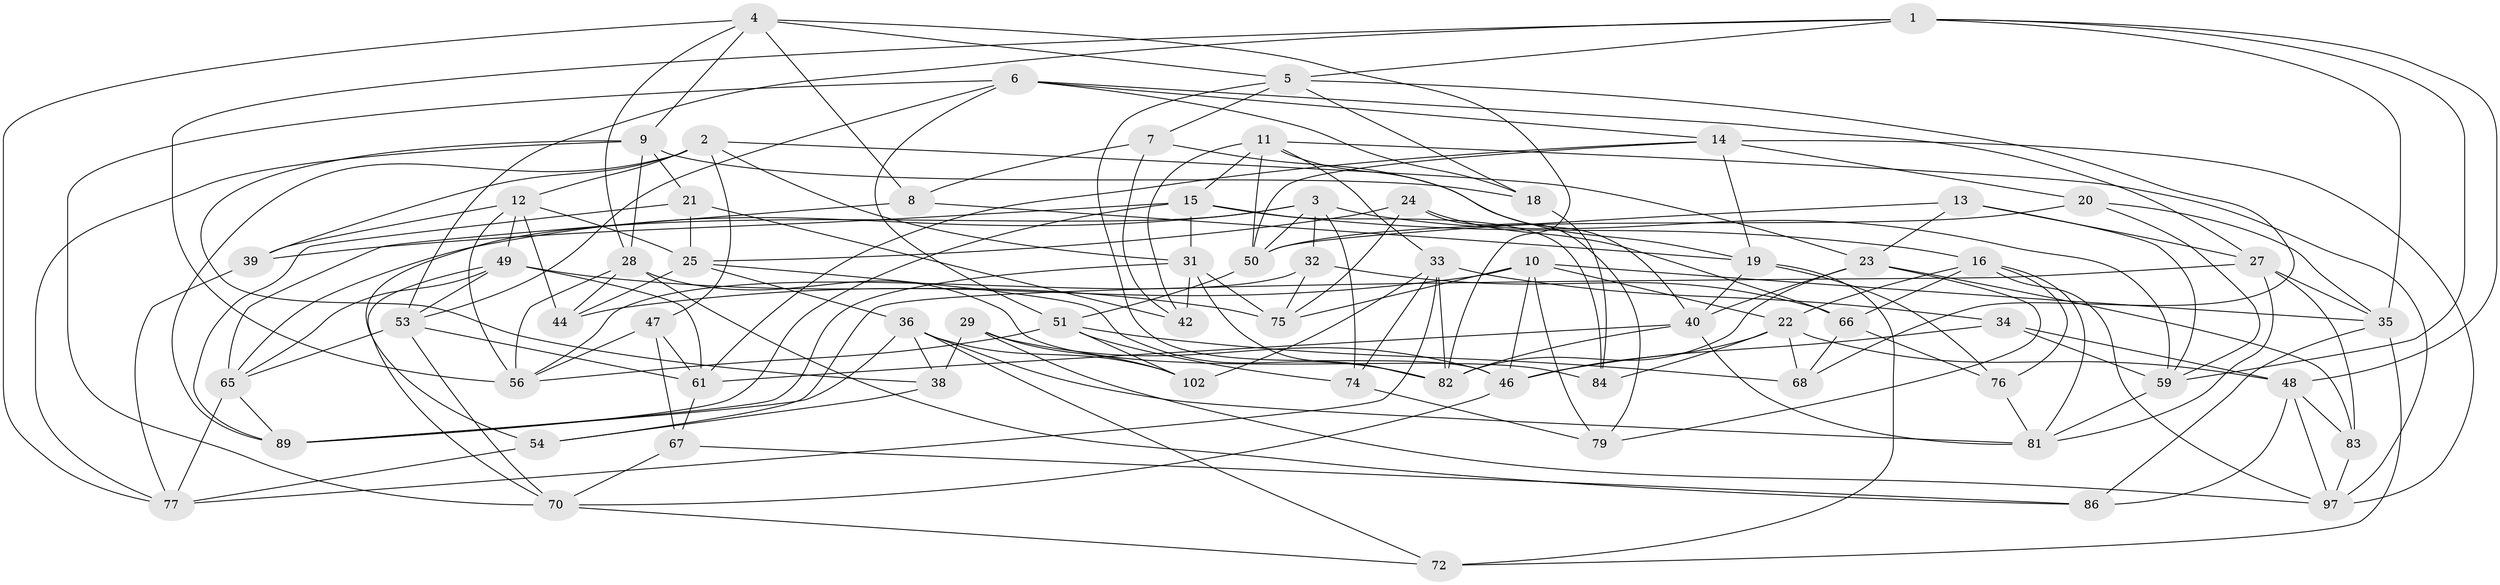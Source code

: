 // Generated by graph-tools (version 1.1) at 2025/24/03/03/25 07:24:31]
// undirected, 68 vertices, 177 edges
graph export_dot {
graph [start="1"]
  node [color=gray90,style=filled];
  1 [super="+99"];
  2 [super="+60"];
  3 [super="+63"];
  4 [super="+88"];
  5 [super="+30"];
  6 [super="+52"];
  7;
  8;
  9 [super="+64"];
  10 [super="+73"];
  11 [super="+91"];
  12 [super="+37"];
  13;
  14 [super="+62"];
  15 [super="+69"];
  16 [super="+17"];
  18;
  19 [super="+55"];
  20;
  21;
  22 [super="+95"];
  23 [super="+105"];
  24;
  25 [super="+26"];
  27 [super="+43"];
  28 [super="+106"];
  29;
  31 [super="+41"];
  32 [super="+80"];
  33 [super="+98"];
  34;
  35 [super="+45"];
  36 [super="+85"];
  38;
  39;
  40 [super="+100"];
  42;
  44;
  46 [super="+107"];
  47;
  48 [super="+58"];
  49 [super="+78"];
  50 [super="+71"];
  51 [super="+57"];
  53 [super="+87"];
  54;
  56 [super="+93"];
  59 [super="+104"];
  61 [super="+94"];
  65 [super="+92"];
  66 [super="+103"];
  67;
  68;
  70 [super="+110"];
  72;
  74;
  75 [super="+90"];
  76;
  77 [super="+111"];
  79;
  81 [super="+109"];
  82 [super="+96"];
  83;
  84;
  86;
  89 [super="+101"];
  97 [super="+108"];
  102;
  1 -- 48;
  1 -- 5;
  1 -- 59;
  1 -- 35;
  1 -- 53;
  1 -- 56;
  2 -- 39;
  2 -- 47;
  2 -- 89;
  2 -- 31;
  2 -- 23;
  2 -- 12;
  3 -- 50;
  3 -- 59;
  3 -- 32;
  3 -- 65;
  3 -- 74;
  3 -- 54;
  4 -- 82;
  4 -- 8;
  4 -- 9;
  4 -- 5;
  4 -- 28;
  4 -- 77;
  5 -- 18;
  5 -- 68;
  5 -- 46;
  5 -- 7;
  6 -- 53;
  6 -- 18;
  6 -- 27;
  6 -- 70;
  6 -- 51;
  6 -- 14;
  7 -- 19;
  7 -- 8;
  7 -- 42;
  8 -- 65;
  8 -- 19;
  9 -- 21;
  9 -- 38;
  9 -- 18;
  9 -- 28;
  9 -- 77;
  10 -- 46;
  10 -- 79;
  10 -- 35;
  10 -- 75;
  10 -- 44;
  10 -- 22;
  11 -- 33;
  11 -- 40;
  11 -- 97;
  11 -- 42;
  11 -- 50;
  11 -- 15;
  12 -- 44;
  12 -- 39;
  12 -- 25;
  12 -- 56;
  12 -- 49;
  13 -- 50;
  13 -- 59;
  13 -- 23;
  13 -- 27;
  14 -- 50;
  14 -- 97;
  14 -- 19;
  14 -- 20;
  14 -- 61;
  15 -- 31;
  15 -- 39;
  15 -- 16;
  15 -- 89;
  15 -- 84;
  16 -- 97;
  16 -- 76;
  16 -- 81;
  16 -- 22;
  16 -- 66;
  18 -- 84;
  19 -- 40;
  19 -- 72;
  19 -- 76;
  20 -- 50;
  20 -- 59;
  20 -- 35;
  21 -- 25;
  21 -- 42;
  21 -- 89;
  22 -- 46;
  22 -- 48;
  22 -- 84;
  22 -- 68;
  23 -- 79;
  23 -- 40;
  23 -- 83;
  23 -- 82;
  24 -- 25;
  24 -- 66;
  24 -- 79;
  24 -- 75;
  25 -- 44;
  25 -- 82;
  25 -- 36;
  27 -- 83;
  27 -- 81;
  27 -- 54;
  27 -- 35;
  28 -- 44;
  28 -- 86;
  28 -- 56;
  28 -- 84;
  29 -- 46;
  29 -- 102;
  29 -- 38;
  29 -- 97;
  31 -- 42;
  31 -- 75;
  31 -- 89;
  31 -- 82;
  32 -- 75 [weight=2];
  32 -- 66 [weight=2];
  32 -- 56;
  33 -- 82;
  33 -- 77;
  33 -- 34;
  33 -- 74;
  33 -- 102;
  34 -- 48;
  34 -- 46;
  34 -- 59;
  35 -- 86;
  35 -- 72;
  36 -- 81;
  36 -- 38;
  36 -- 72;
  36 -- 89;
  36 -- 102;
  38 -- 54;
  39 -- 77;
  40 -- 61;
  40 -- 81;
  40 -- 82;
  46 -- 70;
  47 -- 67;
  47 -- 56;
  47 -- 61;
  48 -- 83;
  48 -- 86;
  48 -- 97;
  49 -- 53;
  49 -- 70;
  49 -- 65;
  49 -- 75;
  49 -- 61;
  50 -- 51;
  51 -- 68;
  51 -- 74;
  51 -- 102;
  51 -- 56;
  53 -- 65;
  53 -- 70;
  53 -- 61;
  54 -- 77;
  59 -- 81;
  61 -- 67;
  65 -- 89;
  65 -- 77;
  66 -- 68;
  66 -- 76;
  67 -- 86;
  67 -- 70;
  70 -- 72;
  74 -- 79;
  76 -- 81;
  83 -- 97;
}
